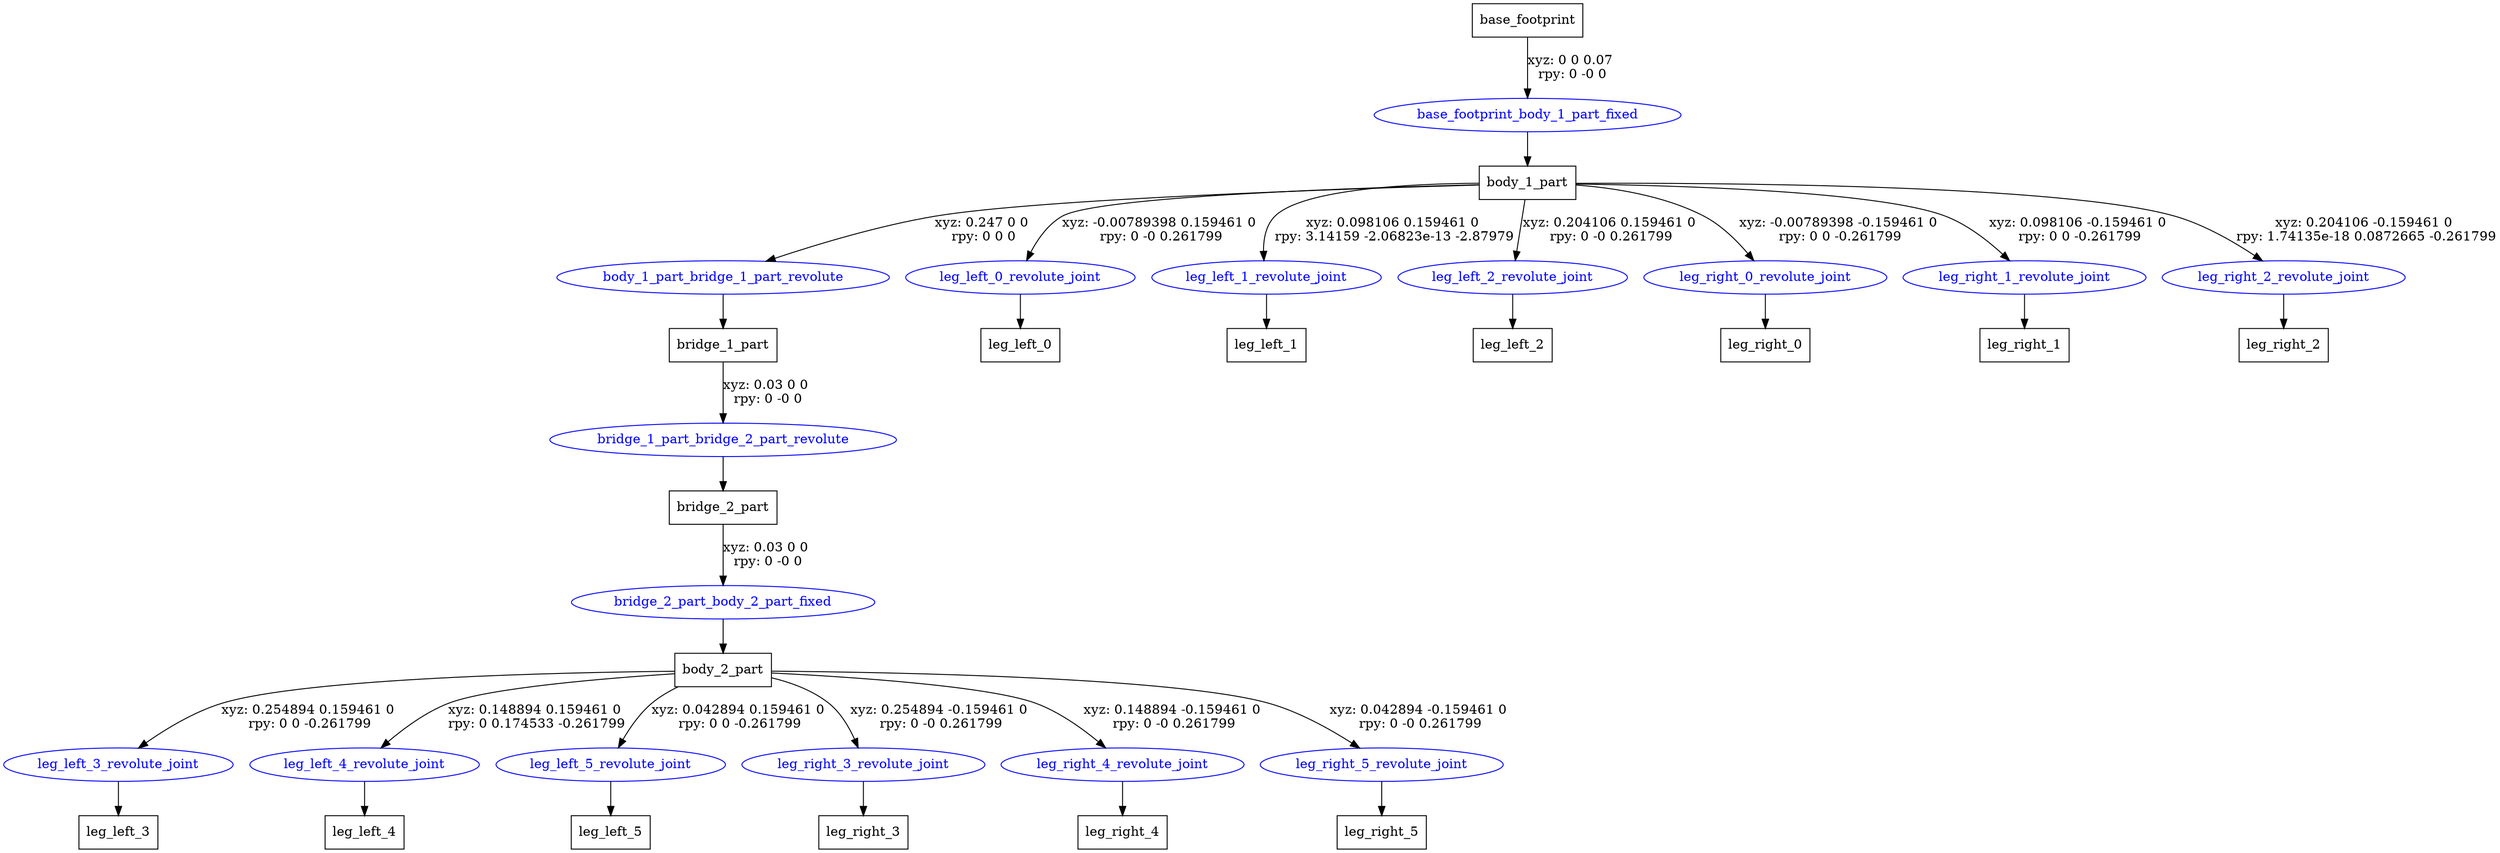 digraph G {
node [shape=box];
"base_footprint" [label="base_footprint"];
"body_1_part" [label="body_1_part"];
"bridge_1_part" [label="bridge_1_part"];
"bridge_2_part" [label="bridge_2_part"];
"body_2_part" [label="body_2_part"];
"leg_left_3" [label="leg_left_3"];
"leg_left_4" [label="leg_left_4"];
"leg_left_5" [label="leg_left_5"];
"leg_right_3" [label="leg_right_3"];
"leg_right_4" [label="leg_right_4"];
"leg_right_5" [label="leg_right_5"];
"leg_left_0" [label="leg_left_0"];
"leg_left_1" [label="leg_left_1"];
"leg_left_2" [label="leg_left_2"];
"leg_right_0" [label="leg_right_0"];
"leg_right_1" [label="leg_right_1"];
"leg_right_2" [label="leg_right_2"];
node [shape=ellipse, color=blue, fontcolor=blue];
"base_footprint" -> "base_footprint_body_1_part_fixed" [label="xyz: 0 0 0.07 \nrpy: 0 -0 0"]
"base_footprint_body_1_part_fixed" -> "body_1_part"
"body_1_part" -> "body_1_part_bridge_1_part_revolute" [label="xyz: 0.247 0 0 \nrpy: 0 0 0"]
"body_1_part_bridge_1_part_revolute" -> "bridge_1_part"
"bridge_1_part" -> "bridge_1_part_bridge_2_part_revolute" [label="xyz: 0.03 0 0 \nrpy: 0 -0 0"]
"bridge_1_part_bridge_2_part_revolute" -> "bridge_2_part"
"bridge_2_part" -> "bridge_2_part_body_2_part_fixed" [label="xyz: 0.03 0 0 \nrpy: 0 -0 0"]
"bridge_2_part_body_2_part_fixed" -> "body_2_part"
"body_2_part" -> "leg_left_3_revolute_joint" [label="xyz: 0.254894 0.159461 0 \nrpy: 0 0 -0.261799"]
"leg_left_3_revolute_joint" -> "leg_left_3"
"body_2_part" -> "leg_left_4_revolute_joint" [label="xyz: 0.148894 0.159461 0 \nrpy: 0 0.174533 -0.261799"]
"leg_left_4_revolute_joint" -> "leg_left_4"
"body_2_part" -> "leg_left_5_revolute_joint" [label="xyz: 0.042894 0.159461 0 \nrpy: 0 0 -0.261799"]
"leg_left_5_revolute_joint" -> "leg_left_5"
"body_2_part" -> "leg_right_3_revolute_joint" [label="xyz: 0.254894 -0.159461 0 \nrpy: 0 -0 0.261799"]
"leg_right_3_revolute_joint" -> "leg_right_3"
"body_2_part" -> "leg_right_4_revolute_joint" [label="xyz: 0.148894 -0.159461 0 \nrpy: 0 -0 0.261799"]
"leg_right_4_revolute_joint" -> "leg_right_4"
"body_2_part" -> "leg_right_5_revolute_joint" [label="xyz: 0.042894 -0.159461 0 \nrpy: 0 -0 0.261799"]
"leg_right_5_revolute_joint" -> "leg_right_5"
"body_1_part" -> "leg_left_0_revolute_joint" [label="xyz: -0.00789398 0.159461 0 \nrpy: 0 -0 0.261799"]
"leg_left_0_revolute_joint" -> "leg_left_0"
"body_1_part" -> "leg_left_1_revolute_joint" [label="xyz: 0.098106 0.159461 0 \nrpy: 3.14159 -2.06823e-13 -2.87979"]
"leg_left_1_revolute_joint" -> "leg_left_1"
"body_1_part" -> "leg_left_2_revolute_joint" [label="xyz: 0.204106 0.159461 0 \nrpy: 0 -0 0.261799"]
"leg_left_2_revolute_joint" -> "leg_left_2"
"body_1_part" -> "leg_right_0_revolute_joint" [label="xyz: -0.00789398 -0.159461 0 \nrpy: 0 0 -0.261799"]
"leg_right_0_revolute_joint" -> "leg_right_0"
"body_1_part" -> "leg_right_1_revolute_joint" [label="xyz: 0.098106 -0.159461 0 \nrpy: 0 0 -0.261799"]
"leg_right_1_revolute_joint" -> "leg_right_1"
"body_1_part" -> "leg_right_2_revolute_joint" [label="xyz: 0.204106 -0.159461 0 \nrpy: 1.74135e-18 0.0872665 -0.261799"]
"leg_right_2_revolute_joint" -> "leg_right_2"
}
